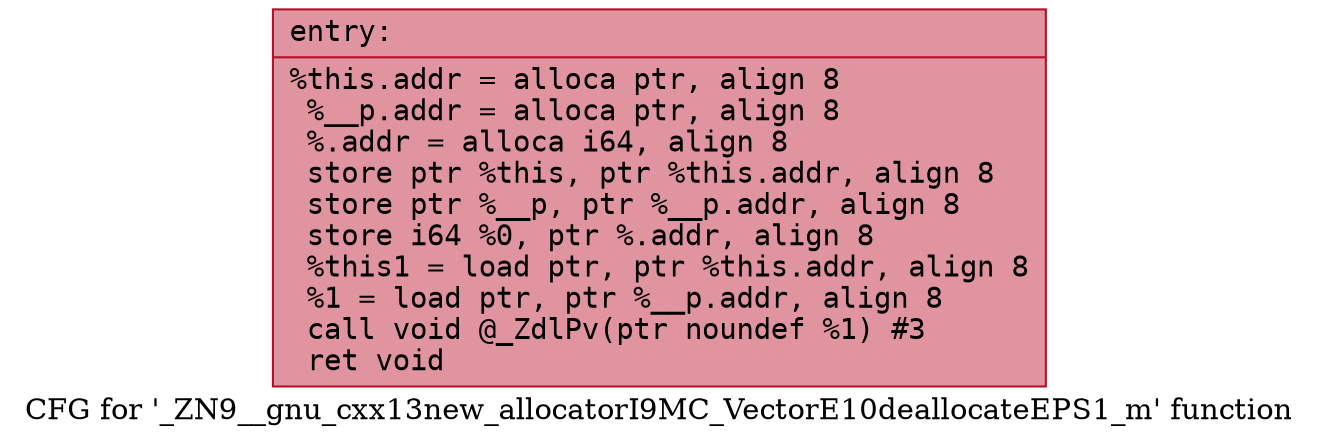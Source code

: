 digraph "CFG for '_ZN9__gnu_cxx13new_allocatorI9MC_VectorE10deallocateEPS1_m' function" {
	label="CFG for '_ZN9__gnu_cxx13new_allocatorI9MC_VectorE10deallocateEPS1_m' function";

	Node0x55dab480b450 [shape=record,color="#b70d28ff", style=filled, fillcolor="#b70d2870" fontname="Courier",label="{entry:\l|  %this.addr = alloca ptr, align 8\l  %__p.addr = alloca ptr, align 8\l  %.addr = alloca i64, align 8\l  store ptr %this, ptr %this.addr, align 8\l  store ptr %__p, ptr %__p.addr, align 8\l  store i64 %0, ptr %.addr, align 8\l  %this1 = load ptr, ptr %this.addr, align 8\l  %1 = load ptr, ptr %__p.addr, align 8\l  call void @_ZdlPv(ptr noundef %1) #3\l  ret void\l}"];
}
